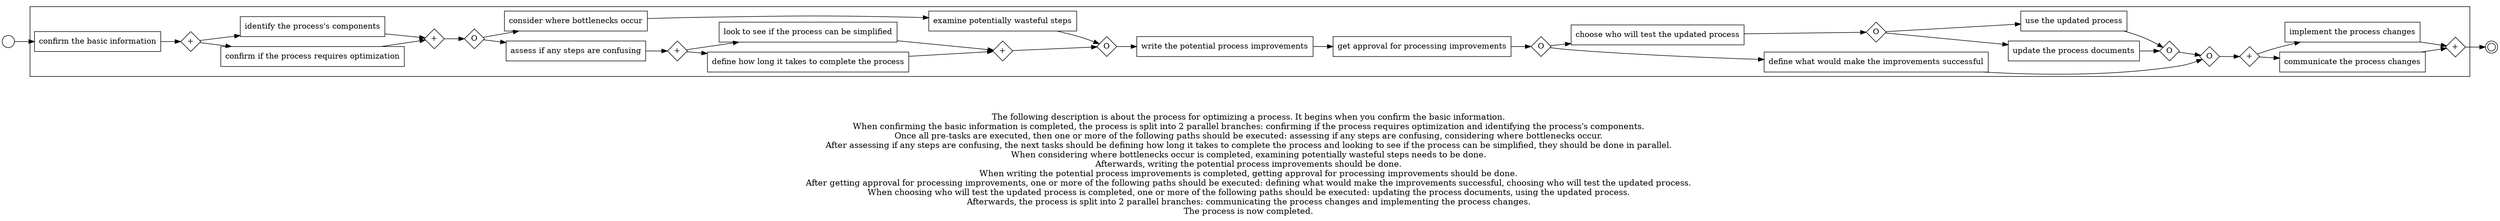digraph process_for_optimizing_a_process_99 {
	graph [rankdir=LR]
	START_NODE [label="" shape=circle width=0.3]
	subgraph CLUSTER_0 {
		"confirm the basic information" [shape=box]
		"AND_SPLIT--2. Identifying the process_HBZK" [label="+" fixedsize=true shape=diamond width=0.5]
		"confirm the basic information" -> "AND_SPLIT--2. Identifying the process_HBZK"
		"confirm if the process requires optimization" [shape=box]
		"AND_SPLIT--2. Identifying the process_HBZK" -> "confirm if the process requires optimization"
		"identify the process's components" [shape=box]
		"AND_SPLIT--2. Identifying the process_HBZK" -> "identify the process's components"
		"AND_JOIN--2. Identifying the process_HBZK" [label="+" fixedsize=true shape=diamond width=0.5]
		"confirm if the process requires optimization" -> "AND_JOIN--2. Identifying the process_HBZK"
		"identify the process's components" -> "AND_JOIN--2. Identifying the process_HBZK"
		"OR_SPLIT--3. Rethinking the process_UYUD" [label=O fixedsize=true shape=diamond width=0.5]
		"AND_JOIN--2. Identifying the process_HBZK" -> "OR_SPLIT--3. Rethinking the process_UYUD"
		"assess if any steps are confusing" [shape=box]
		"OR_SPLIT--3. Rethinking the process_UYUD" -> "assess if any steps are confusing"
		"consider where bottlenecks occur" [shape=box]
		"OR_SPLIT--3. Rethinking the process_UYUD" -> "consider where bottlenecks occur"
		"AND_SPLIT--3. Rethinking the process_LX4U" [label="+" fixedsize=true shape=diamond width=0.5]
		"assess if any steps are confusing" -> "AND_SPLIT--3. Rethinking the process_LX4U"
		"define how long it takes to complete the process" [shape=box]
		"AND_SPLIT--3. Rethinking the process_LX4U" -> "define how long it takes to complete the process"
		"look to see if the process can be simplified" [shape=box]
		"AND_SPLIT--3. Rethinking the process_LX4U" -> "look to see if the process can be simplified"
		"AND_JOIN--3. Rethinking the process_LX4U" [label="+" fixedsize=true shape=diamond width=0.5]
		"define how long it takes to complete the process" -> "AND_JOIN--3. Rethinking the process_LX4U"
		"look to see if the process can be simplified" -> "AND_JOIN--3. Rethinking the process_LX4U"
		"examine potentially wasteful steps" [shape=box]
		"consider where bottlenecks occur" -> "examine potentially wasteful steps"
		"OR_JOIN--3. Rethinking the process_UYUD" [label=O fixedsize=true shape=diamond width=0.5]
		"AND_JOIN--3. Rethinking the process_LX4U" -> "OR_JOIN--3. Rethinking the process_UYUD"
		"examine potentially wasteful steps" -> "OR_JOIN--3. Rethinking the process_UYUD"
		"write the potential process improvements" [shape=box]
		"OR_JOIN--3. Rethinking the process_UYUD" -> "write the potential process improvements"
		"get approval for processing improvements" [shape=box]
		"write the potential process improvements" -> "get approval for processing improvements"
		"OR_SPLIT--6. Testing the process improvements_ISUR" [label=O fixedsize=true shape=diamond width=0.5]
		"get approval for processing improvements" -> "OR_SPLIT--6. Testing the process improvements_ISUR"
		"define what would make the improvements successful" [shape=box]
		"OR_SPLIT--6. Testing the process improvements_ISUR" -> "define what would make the improvements successful"
		"choose who will test the updated process" [shape=box]
		"OR_SPLIT--6. Testing the process improvements_ISUR" -> "choose who will test the updated process"
		"OR_SPLIT--6. Testing the process improvements_U0K3" [label=O fixedsize=true shape=diamond width=0.5]
		"choose who will test the updated process" -> "OR_SPLIT--6. Testing the process improvements_U0K3"
		"update the process documents" [shape=box]
		"OR_SPLIT--6. Testing the process improvements_U0K3" -> "update the process documents"
		"use the updated process" [shape=box]
		"OR_SPLIT--6. Testing the process improvements_U0K3" -> "use the updated process"
		"OR_JOIN--6. Testing the process improvements_U0K3" [label=O fixedsize=true shape=diamond width=0.5]
		"update the process documents" -> "OR_JOIN--6. Testing the process improvements_U0K3"
		"use the updated process" -> "OR_JOIN--6. Testing the process improvements_U0K3"
		"OR_JOIN--6. Testing the process improvements_ISUR" [label=O fixedsize=true shape=diamond width=0.5]
		"define what would make the improvements successful" -> "OR_JOIN--6. Testing the process improvements_ISUR"
		"OR_JOIN--6. Testing the process improvements_U0K3" -> "OR_JOIN--6. Testing the process improvements_ISUR"
		"AND_SPLIT--7. Optimizing the process_S3H0" [label="+" fixedsize=true shape=diamond width=0.5]
		"OR_JOIN--6. Testing the process improvements_ISUR" -> "AND_SPLIT--7. Optimizing the process_S3H0"
		"communicate the process changes" [shape=box]
		"AND_SPLIT--7. Optimizing the process_S3H0" -> "communicate the process changes"
		"implement the process changes" [shape=box]
		"AND_SPLIT--7. Optimizing the process_S3H0" -> "implement the process changes"
		"AND_JOIN--7. Optimizing the process_S3H0" [label="+" fixedsize=true shape=diamond width=0.5]
		"communicate the process changes" -> "AND_JOIN--7. Optimizing the process_S3H0"
		"implement the process changes" -> "AND_JOIN--7. Optimizing the process_S3H0"
	}
	START_NODE -> "confirm the basic information"
	END_NODE [label="" shape=doublecircle width=0.2]
	"AND_JOIN--7. Optimizing the process_S3H0" -> END_NODE
	fontsize=15 label="\n\n
The following description is about the process for optimizing a process. It begins when you confirm the basic information. 
When confirming the basic information is completed, the process is split into 2 parallel branches: confirming if the process requires optimization and identifying the process's components. 
Once all pre-tasks are executed, then one or more of the following paths should be executed: assessing if any steps are confusing, considering where bottlenecks occur. 
After assessing if any steps are confusing, the next tasks should be defining how long it takes to complete the process and looking to see if the process can be simplified, they should be done in parallel. 
When considering where bottlenecks occur is completed, examining potentially wasteful steps needs to be done. 
Afterwards, writing the potential process improvements should be done. 
When writing the potential process improvements is completed, getting approval for processing improvements should be done. 
After getting approval for processing improvements, one or more of the following paths should be executed: defining what would make the improvements successful, choosing who will test the updated process. 
When choosing who will test the updated process is completed, one or more of the following paths should be executed: updating the process documents, using the updated process. 
Afterwards, the process is split into 2 parallel branches: communicating the process changes and implementing the process changes. 
The process is now completed. 
"
}
